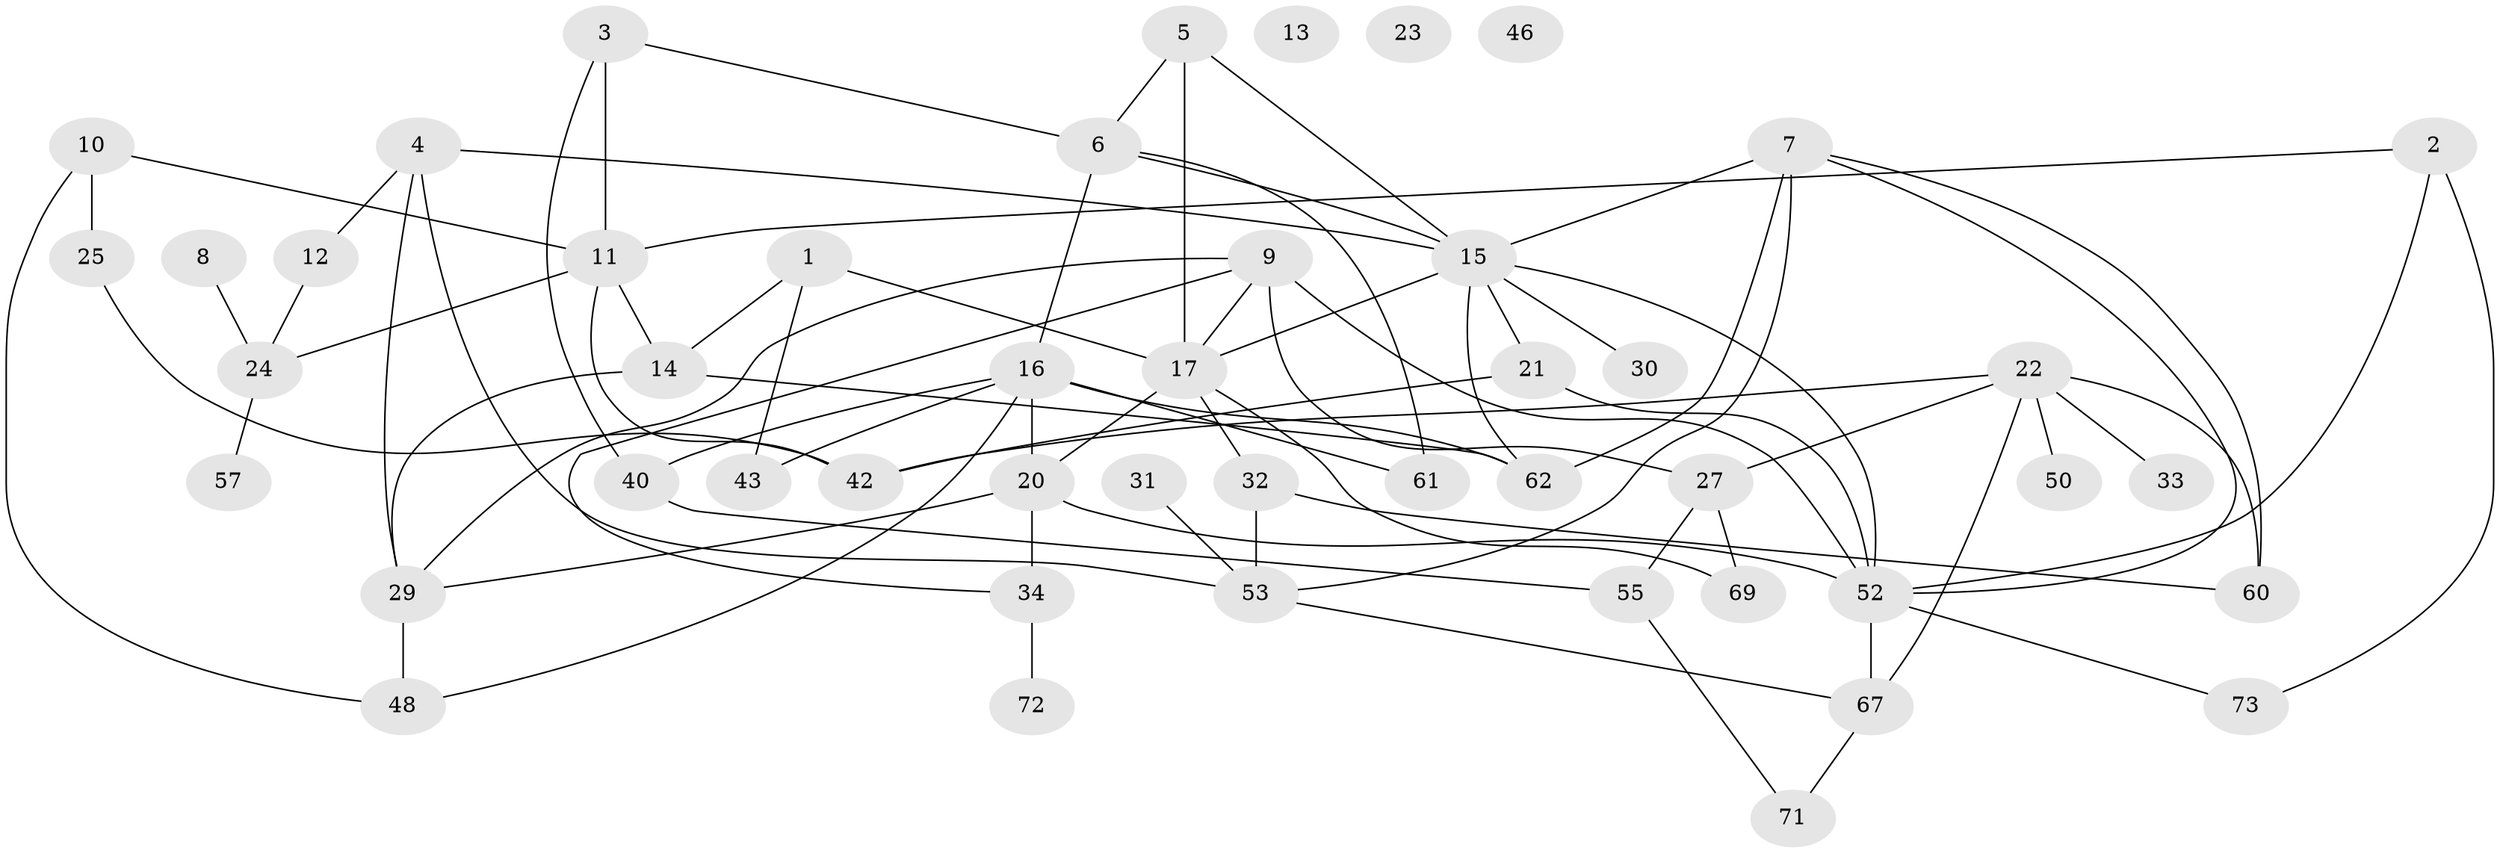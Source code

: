// original degree distribution, {2: 0.23376623376623376, 3: 0.22077922077922077, 4: 0.22077922077922077, 1: 0.18181818181818182, 0: 0.025974025974025976, 8: 0.012987012987012988, 5: 0.07792207792207792, 6: 0.012987012987012988, 7: 0.012987012987012988}
// Generated by graph-tools (version 1.1) at 2025/41/03/06/25 10:41:20]
// undirected, 48 vertices, 79 edges
graph export_dot {
graph [start="1"]
  node [color=gray90,style=filled];
  1 [super="+19"];
  2;
  3;
  4;
  5;
  6 [super="+65"];
  7 [super="+18"];
  8 [super="+36"];
  9 [super="+37"];
  10 [super="+39"];
  11 [super="+58"];
  12 [super="+77"];
  13;
  14 [super="+51"];
  15 [super="+45"];
  16 [super="+44"];
  17 [super="+54"];
  20 [super="+75"];
  21 [super="+74"];
  22 [super="+64"];
  23 [super="+35"];
  24 [super="+41"];
  25 [super="+26"];
  27 [super="+28"];
  29 [super="+66"];
  30 [super="+49"];
  31;
  32 [super="+47"];
  33;
  34 [super="+38"];
  40 [super="+68"];
  42;
  43;
  46;
  48 [super="+63"];
  50 [super="+70"];
  52 [super="+59"];
  53 [super="+56"];
  55 [super="+76"];
  57;
  60;
  61;
  62;
  67;
  69;
  71;
  72;
  73;
  1 -- 43;
  1 -- 17;
  1 -- 14;
  2 -- 11;
  2 -- 73;
  2 -- 52;
  3 -- 6;
  3 -- 40;
  3 -- 11;
  4 -- 12;
  4 -- 15;
  4 -- 29;
  4 -- 53;
  5 -- 15;
  5 -- 17;
  5 -- 6;
  6 -- 61;
  6 -- 15;
  6 -- 16;
  7 -- 15;
  7 -- 52;
  7 -- 60;
  7 -- 53;
  7 -- 62;
  8 -- 24;
  9 -- 27;
  9 -- 52;
  9 -- 17;
  9 -- 34;
  9 -- 29;
  10 -- 48;
  10 -- 25;
  10 -- 11;
  11 -- 42;
  11 -- 24;
  11 -- 14;
  12 -- 24;
  14 -- 62;
  14 -- 29;
  15 -- 17;
  15 -- 21;
  15 -- 30;
  15 -- 52;
  15 -- 62;
  16 -- 43;
  16 -- 48;
  16 -- 61;
  16 -- 62;
  16 -- 40;
  16 -- 20;
  17 -- 69;
  17 -- 32;
  17 -- 20;
  20 -- 29;
  20 -- 52;
  20 -- 34;
  21 -- 42;
  21 -- 52;
  22 -- 33;
  22 -- 42;
  22 -- 60;
  22 -- 67;
  22 -- 27;
  22 -- 50;
  24 -- 57;
  25 -- 42;
  27 -- 55 [weight=2];
  27 -- 69;
  29 -- 48;
  31 -- 53;
  32 -- 60;
  32 -- 53;
  34 -- 72;
  40 -- 55;
  52 -- 67 [weight=2];
  52 -- 73;
  53 -- 67;
  55 -- 71;
  67 -- 71;
}
